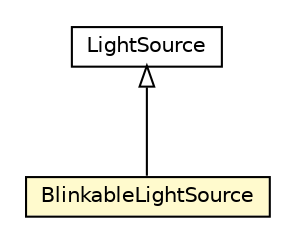 #!/usr/local/bin/dot
#
# Class diagram 
# Generated by UMLGraph version R5_6-24-gf6e263 (http://www.umlgraph.org/)
#

digraph G {
	edge [fontname="Helvetica",fontsize=10,labelfontname="Helvetica",labelfontsize=10];
	node [fontname="Helvetica",fontsize=10,shape=plaintext];
	nodesep=0.25;
	ranksep=0.5;
	// org.universAAL.ontology.lighting.LightSource
	c2483486 [label=<<table title="org.universAAL.ontology.lighting.LightSource" border="0" cellborder="1" cellspacing="0" cellpadding="2" port="p" href="./LightSource.html">
		<tr><td><table border="0" cellspacing="0" cellpadding="1">
<tr><td align="center" balign="center"> LightSource </td></tr>
		</table></td></tr>
		</table>>, URL="./LightSource.html", fontname="Helvetica", fontcolor="black", fontsize=10.0];
	// org.universAAL.ontology.lighting.BlinkableLightSource
	c2483488 [label=<<table title="org.universAAL.ontology.lighting.BlinkableLightSource" border="0" cellborder="1" cellspacing="0" cellpadding="2" port="p" bgcolor="lemonChiffon" href="./BlinkableLightSource.html">
		<tr><td><table border="0" cellspacing="0" cellpadding="1">
<tr><td align="center" balign="center"> BlinkableLightSource </td></tr>
		</table></td></tr>
		</table>>, URL="./BlinkableLightSource.html", fontname="Helvetica", fontcolor="black", fontsize=10.0];
	//org.universAAL.ontology.lighting.BlinkableLightSource extends org.universAAL.ontology.lighting.LightSource
	c2483486:p -> c2483488:p [dir=back,arrowtail=empty];
}

